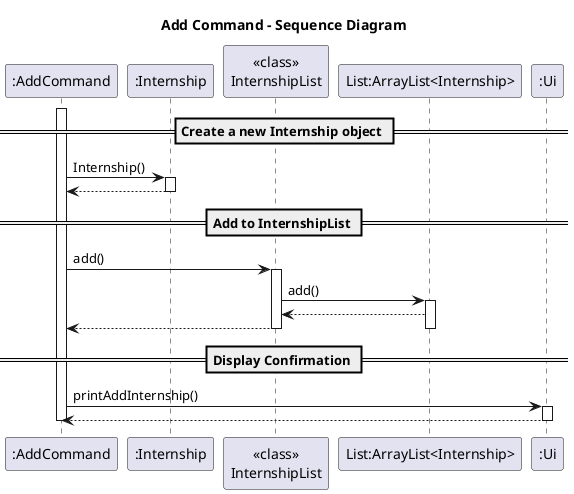 @startuml
title Add Command - Sequence Diagram

participant ":AddCommand" as AC
participant ":Internship" as IN
participant "<<class>>\nInternshipList" as IL
participant "List:ArrayList<Internship>" as LI
participant ":Ui" as Ui

activate AC

== Create a new Internship object ==
AC -> IN: Internship()
activate IN
IN --> AC
deactivate IN

== Add to InternshipList ==
AC -> IL: add()
activate IL
IL -> LI: add()
activate LI
LI --> IL
IL --> AC
deactivate LI
deactivate IL

== Display Confirmation ==
AC -> Ui: printAddInternship()
activate Ui
Ui --> AC
deactivate Ui

deactivate AC

@enduml